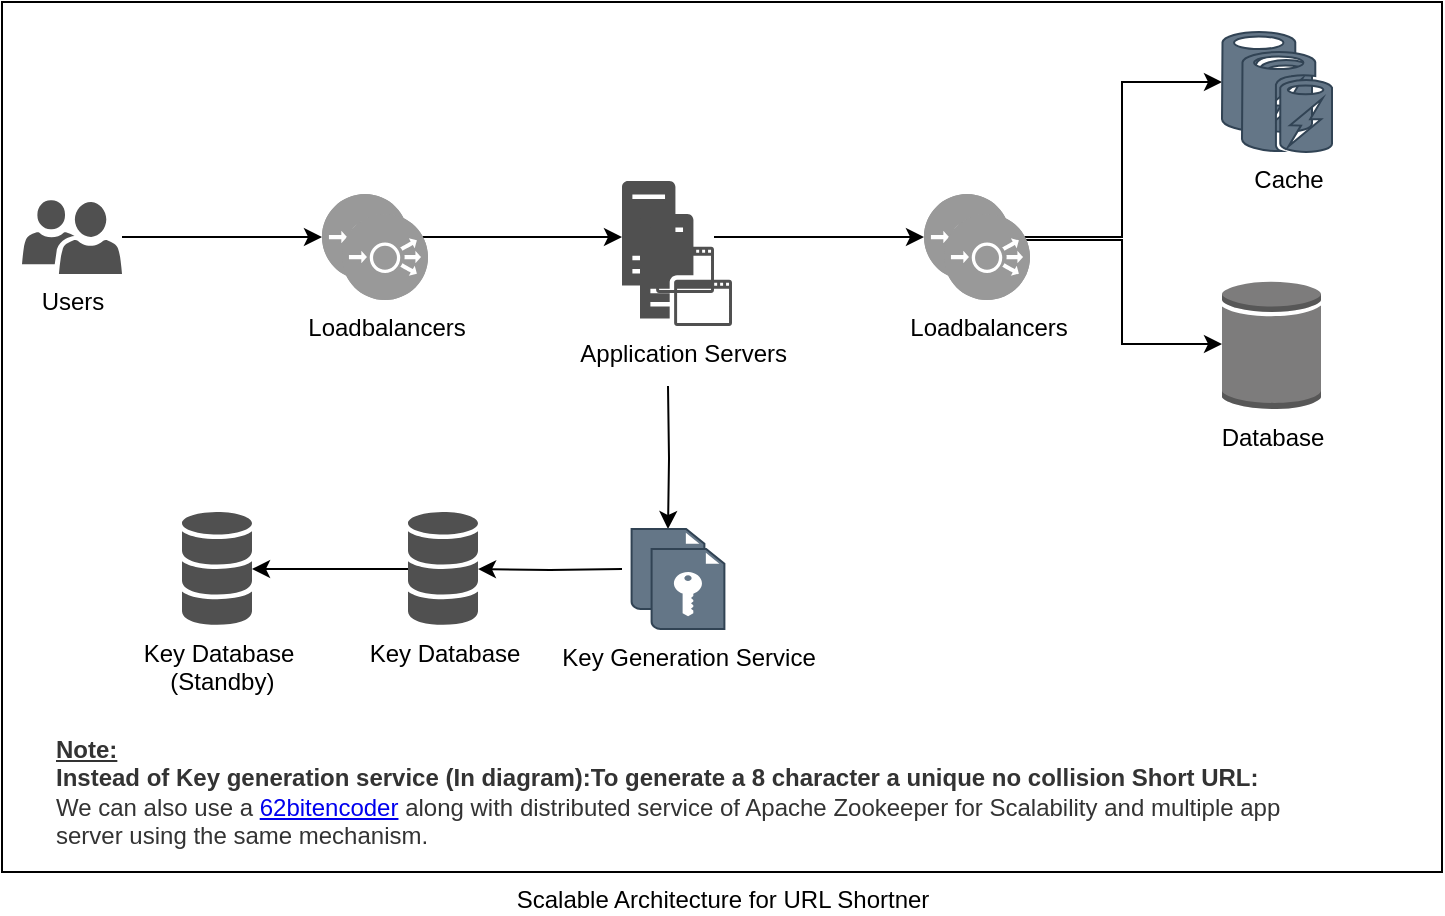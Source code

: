 <mxfile version="15.7.3" type="github">
  <diagram id="JLI9OqOzYqpo9EfrQ879" name="Page-1">
    <mxGraphModel dx="1185" dy="662" grid="1" gridSize="10" guides="1" tooltips="1" connect="1" arrows="1" fold="1" page="1" pageScale="1" pageWidth="850" pageHeight="1100" math="0" shadow="0">
      <root>
        <mxCell id="0" />
        <mxCell id="1" parent="0" />
        <mxCell id="Ob5PynbsvCS6A7_3f5DK-1" value="Scalable Architecture for URL Shortner" style="verticalLabelPosition=bottom;verticalAlign=top;html=1;shape=mxgraph.basic.rect;fillColor2=none;strokeWidth=1;size=20;indent=5;fillColor=#FFFFFF;" vertex="1" parent="1">
          <mxGeometry x="60" y="14" width="720" height="435" as="geometry" />
        </mxCell>
        <mxCell id="Ob5PynbsvCS6A7_3f5DK-30" value="" style="edgeStyle=orthogonalEdgeStyle;rounded=0;orthogonalLoop=1;jettySize=auto;html=1;fontColor=#000000;" edge="1" parent="1" target="Ob5PynbsvCS6A7_3f5DK-25">
          <mxGeometry relative="1" as="geometry">
            <mxPoint x="370" y="297.5" as="sourcePoint" />
          </mxGeometry>
        </mxCell>
        <mxCell id="Ob5PynbsvCS6A7_3f5DK-8" value="" style="edgeStyle=orthogonalEdgeStyle;rounded=0;orthogonalLoop=1;jettySize=auto;html=1;entryX=0;entryY=0.5;entryDx=0;entryDy=0;entryPerimeter=0;" edge="1" parent="1" source="Ob5PynbsvCS6A7_3f5DK-4" target="Ob5PynbsvCS6A7_3f5DK-5">
          <mxGeometry relative="1" as="geometry" />
        </mxCell>
        <mxCell id="Ob5PynbsvCS6A7_3f5DK-4" value="Users" style="sketch=0;pointerEvents=1;shadow=0;dashed=0;html=1;strokeColor=none;labelPosition=center;verticalLabelPosition=bottom;verticalAlign=top;align=center;fillColor=#505050;shape=mxgraph.mscae.intune.user_group" vertex="1" parent="1">
          <mxGeometry x="70" y="113" width="50" height="37" as="geometry" />
        </mxCell>
        <mxCell id="Ob5PynbsvCS6A7_3f5DK-11" value="" style="edgeStyle=orthogonalEdgeStyle;rounded=0;orthogonalLoop=1;jettySize=auto;html=1;" edge="1" parent="1" source="Ob5PynbsvCS6A7_3f5DK-5" target="Ob5PynbsvCS6A7_3f5DK-10">
          <mxGeometry relative="1" as="geometry" />
        </mxCell>
        <mxCell id="Ob5PynbsvCS6A7_3f5DK-5" value="" style="fillColor=#999999;verticalLabelPosition=bottom;sketch=0;html=1;strokeColor=#ffffff;verticalAlign=top;align=center;points=[[0.145,0.145,0],[0.5,0,0],[0.855,0.145,0],[1,0.5,0],[0.855,0.855,0],[0.5,1,0],[0.145,0.855,0],[0,0.5,0]];pointerEvents=1;shape=mxgraph.cisco_safe.compositeIcon;bgIcon=ellipse;resIcon=mxgraph.cisco_safe.capability.load_balancer;" vertex="1" parent="1">
          <mxGeometry x="220" y="110" width="43" height="43" as="geometry" />
        </mxCell>
        <mxCell id="Ob5PynbsvCS6A7_3f5DK-6" value="Loadbalancers" style="fillColor=#999999;verticalLabelPosition=bottom;sketch=0;html=1;strokeColor=#ffffff;verticalAlign=top;align=center;points=[[0.145,0.145,0],[0.5,0,0],[0.855,0.145,0],[1,0.5,0],[0.855,0.855,0],[0.5,1,0],[0.145,0.855,0],[0,0.5,0]];pointerEvents=1;shape=mxgraph.cisco_safe.compositeIcon;bgIcon=ellipse;resIcon=mxgraph.cisco_safe.capability.load_balancer;" vertex="1" parent="1">
          <mxGeometry x="230" y="120" width="43" height="43" as="geometry" />
        </mxCell>
        <mxCell id="Ob5PynbsvCS6A7_3f5DK-29" value="" style="edgeStyle=orthogonalEdgeStyle;rounded=0;orthogonalLoop=1;jettySize=auto;html=1;fontColor=#000000;" edge="1" parent="1" target="Ob5PynbsvCS6A7_3f5DK-17">
          <mxGeometry relative="1" as="geometry">
            <mxPoint x="393" y="206" as="sourcePoint" />
            <mxPoint x="393" y="266" as="targetPoint" />
            <Array as="points" />
          </mxGeometry>
        </mxCell>
        <mxCell id="Ob5PynbsvCS6A7_3f5DK-36" value="" style="edgeStyle=orthogonalEdgeStyle;rounded=0;orthogonalLoop=1;jettySize=auto;html=1;fontColor=#000000;entryX=0;entryY=0.5;entryDx=0;entryDy=0;entryPerimeter=0;" edge="1" parent="1" source="Ob5PynbsvCS6A7_3f5DK-10" target="Ob5PynbsvCS6A7_3f5DK-33">
          <mxGeometry relative="1" as="geometry" />
        </mxCell>
        <mxCell id="Ob5PynbsvCS6A7_3f5DK-10" value="" style="sketch=0;pointerEvents=1;shadow=0;dashed=0;html=1;strokeColor=none;fillColor=#505050;labelPosition=center;verticalLabelPosition=bottom;verticalAlign=top;outlineConnect=0;align=center;shape=mxgraph.office.servers.application_server;" vertex="1" parent="1">
          <mxGeometry x="370" y="103.5" width="46" height="56" as="geometry" />
        </mxCell>
        <mxCell id="Ob5PynbsvCS6A7_3f5DK-12" value="Application Servers&lt;span style=&quot;white-space: pre&quot;&gt;	&lt;/span&gt;" style="sketch=0;pointerEvents=1;shadow=0;dashed=0;html=1;strokeColor=none;fillColor=#505050;labelPosition=center;verticalLabelPosition=bottom;verticalAlign=top;outlineConnect=0;align=center;shape=mxgraph.office.servers.application_server;" vertex="1" parent="1">
          <mxGeometry x="379" y="120" width="46" height="56" as="geometry" />
        </mxCell>
        <mxCell id="Ob5PynbsvCS6A7_3f5DK-17" value="" style="shadow=0;dashed=0;html=1;strokeColor=#314354;fillColor=#647687;labelPosition=center;verticalLabelPosition=bottom;verticalAlign=top;align=center;outlineConnect=0;shape=mxgraph.veeam.encryption_key;fontColor=#ffffff;" vertex="1" parent="1">
          <mxGeometry x="374.8" y="277.5" width="36.4" height="40" as="geometry" />
        </mxCell>
        <mxCell id="Ob5PynbsvCS6A7_3f5DK-31" value="" style="edgeStyle=orthogonalEdgeStyle;rounded=0;orthogonalLoop=1;jettySize=auto;html=1;fontColor=#000000;" edge="1" parent="1" source="Ob5PynbsvCS6A7_3f5DK-25" target="Ob5PynbsvCS6A7_3f5DK-27">
          <mxGeometry relative="1" as="geometry" />
        </mxCell>
        <mxCell id="Ob5PynbsvCS6A7_3f5DK-25" value="Key Database" style="sketch=0;shadow=0;dashed=0;html=1;strokeColor=none;fillColor=#505050;labelPosition=center;verticalLabelPosition=bottom;verticalAlign=top;outlineConnect=0;align=center;shape=mxgraph.office.databases.database_mini_3;fontColor=#000000;" vertex="1" parent="1">
          <mxGeometry x="263" y="269" width="35" height="57" as="geometry" />
        </mxCell>
        <mxCell id="Ob5PynbsvCS6A7_3f5DK-27" value="Key Database&lt;br&gt;&amp;nbsp;(Standby)" style="sketch=0;shadow=0;dashed=0;html=1;strokeColor=none;fillColor=#505050;labelPosition=center;verticalLabelPosition=bottom;verticalAlign=top;outlineConnect=0;align=center;shape=mxgraph.office.databases.database_mini_3;fontColor=#000000;" vertex="1" parent="1">
          <mxGeometry x="150" y="269" width="35" height="57" as="geometry" />
        </mxCell>
        <mxCell id="Ob5PynbsvCS6A7_3f5DK-32" value="&lt;font color=&quot;#000000&quot;&gt;Key Generation Service&lt;/font&gt;" style="shadow=0;dashed=0;html=1;strokeColor=#314354;fillColor=#647687;labelPosition=center;verticalLabelPosition=bottom;verticalAlign=top;align=center;outlineConnect=0;shape=mxgraph.veeam.encryption_key;fontColor=#ffffff;" vertex="1" parent="1">
          <mxGeometry x="384.8" y="287.5" width="36.4" height="40" as="geometry" />
        </mxCell>
        <mxCell id="Ob5PynbsvCS6A7_3f5DK-46" value="" style="edgeStyle=orthogonalEdgeStyle;rounded=0;orthogonalLoop=1;jettySize=auto;html=1;fontColor=#000000;entryX=0;entryY=0.5;entryDx=0;entryDy=0;entryPerimeter=0;" edge="1" parent="1" source="Ob5PynbsvCS6A7_3f5DK-33" target="Ob5PynbsvCS6A7_3f5DK-40">
          <mxGeometry relative="1" as="geometry">
            <mxPoint x="625.5" y="131.5" as="targetPoint" />
            <Array as="points">
              <mxPoint x="620" y="132" />
              <mxPoint x="620" y="54" />
            </Array>
          </mxGeometry>
        </mxCell>
        <mxCell id="Ob5PynbsvCS6A7_3f5DK-33" value="" style="fillColor=#999999;verticalLabelPosition=bottom;sketch=0;html=1;strokeColor=#ffffff;verticalAlign=top;align=center;points=[[0.145,0.145,0],[0.5,0,0],[0.855,0.145,0],[1,0.5,0],[0.855,0.855,0],[0.5,1,0],[0.145,0.855,0],[0,0.5,0]];pointerEvents=1;shape=mxgraph.cisco_safe.compositeIcon;bgIcon=ellipse;resIcon=mxgraph.cisco_safe.capability.load_balancer;" vertex="1" parent="1">
          <mxGeometry x="521" y="110" width="43" height="43" as="geometry" />
        </mxCell>
        <mxCell id="Ob5PynbsvCS6A7_3f5DK-49" value="" style="edgeStyle=orthogonalEdgeStyle;rounded=0;orthogonalLoop=1;jettySize=auto;html=1;fontColor=#000000;exitX=1;exitY=0.5;exitDx=0;exitDy=0;exitPerimeter=0;" edge="1" parent="1" source="Ob5PynbsvCS6A7_3f5DK-33" target="Ob5PynbsvCS6A7_3f5DK-47">
          <mxGeometry relative="1" as="geometry">
            <mxPoint x="565" y="133" as="sourcePoint" />
            <Array as="points">
              <mxPoint x="564" y="133" />
              <mxPoint x="620" y="133" />
              <mxPoint x="620" y="185" />
            </Array>
          </mxGeometry>
        </mxCell>
        <mxCell id="Ob5PynbsvCS6A7_3f5DK-34" value="Loadbalancers" style="fillColor=#999999;verticalLabelPosition=bottom;sketch=0;html=1;strokeColor=#ffffff;verticalAlign=top;align=center;points=[[0.145,0.145,0],[0.5,0,0],[0.855,0.145,0],[1,0.5,0],[0.855,0.855,0],[0.5,1,0],[0.145,0.855,0],[0,0.5,0]];pointerEvents=1;shape=mxgraph.cisco_safe.compositeIcon;bgIcon=ellipse;resIcon=mxgraph.cisco_safe.capability.load_balancer;" vertex="1" parent="1">
          <mxGeometry x="531" y="120" width="43" height="43" as="geometry" />
        </mxCell>
        <mxCell id="Ob5PynbsvCS6A7_3f5DK-40" value="" style="verticalLabelPosition=bottom;html=1;verticalAlign=top;align=center;strokeColor=#314354;fillColor=#647687;shape=mxgraph.azure.azure_cache;fontColor=#ffffff;" vertex="1" parent="1">
          <mxGeometry x="670" y="29" width="45" height="50" as="geometry" />
        </mxCell>
        <mxCell id="Ob5PynbsvCS6A7_3f5DK-42" value="&lt;font color=&quot;#000000&quot;&gt;Cache&lt;/font&gt;" style="verticalLabelPosition=bottom;html=1;verticalAlign=top;align=center;strokeColor=#314354;fillColor=#647687;shape=mxgraph.azure.azure_cache;fontColor=#ffffff;" vertex="1" parent="1">
          <mxGeometry x="680" y="39" width="45" height="50" as="geometry" />
        </mxCell>
        <mxCell id="Ob5PynbsvCS6A7_3f5DK-47" value="Database" style="outlineConnect=0;dashed=0;verticalLabelPosition=bottom;verticalAlign=top;align=center;html=1;shape=mxgraph.aws3.generic_database;fillColor=#7D7C7C;gradientColor=none;fontColor=#000000;" vertex="1" parent="1">
          <mxGeometry x="670" y="153" width="49.5" height="64.5" as="geometry" />
        </mxCell>
        <mxCell id="Ob5PynbsvCS6A7_3f5DK-50" value="&lt;u&gt;Note:&lt;br&gt;&lt;/u&gt;Instead of Key generation service (In diagram):To generate a 8 character a unique no collision Short URL:&lt;br&gt;&lt;span style=&quot;font-weight: normal&quot;&gt;We can also use a &lt;a href=&quot;https://github.com/AmitVerma-Learn/URLShortner/blob/69f2c6c9e258f29d3935e3fcc4cc2e6ca5548eaa/Encoder62.py&quot;&gt;62bitencoder&lt;/a&gt; along with distributed service of Apache Zookeeper f&lt;/span&gt;&lt;span style=&quot;font-weight: normal&quot;&gt;or Scalability and multiple app &lt;br&gt;server using the same mechanism.&amp;nbsp;&lt;br&gt;&lt;/span&gt;" style="text;html=1;resizable=0;autosize=1;align=left;verticalAlign=middle;points=[];fillColor=none;strokeColor=none;rounded=0;fontColor=#333333;fontStyle=1" vertex="1" parent="1">
          <mxGeometry x="85" y="379" width="630" height="60" as="geometry" />
        </mxCell>
      </root>
    </mxGraphModel>
  </diagram>
</mxfile>
